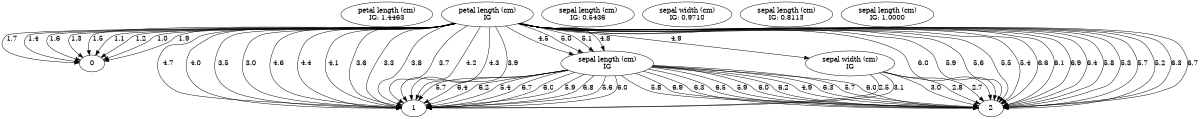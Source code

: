 // ID3 Decision Tree
digraph {
	rankdir=TB size="8,8"
	"petal length (cm)
IG: 1.4463"
	0
	"petal length (cm)
IG":" 1.4463" -> 0 [label=1.7]
	0
	"petal length (cm)
IG":" 1.4463" -> 0 [label=1.4]
	0
	"petal length (cm)
IG":" 1.4463" -> 0 [label=1.6]
	0
	"petal length (cm)
IG":" 1.4463" -> 0 [label=1.3]
	0
	"petal length (cm)
IG":" 1.4463" -> 0 [label=1.5]
	0
	"petal length (cm)
IG":" 1.4463" -> 0 [label=1.1]
	0
	"petal length (cm)
IG":" 1.4463" -> 0 [label=1.2]
	0
	"petal length (cm)
IG":" 1.4463" -> 0 [label=1.0]
	0
	"petal length (cm)
IG":" 1.4463" -> 0 [label=1.9]
	1
	"petal length (cm)
IG":" 1.4463" -> 1 [label=4.7]
	"sepal length (cm)
IG: 0.5436"
	"petal length (cm)
IG":" 1.4463" -> "sepal length (cm)
IG":" 0.5436" [label=4.5]
	2
	"sepal length (cm)
IG":" 0.5436" -> 2 [label=4.9]
	1
	"sepal length (cm)
IG":" 0.5436" -> 1 [label=5.6]
	1
	"sepal length (cm)
IG":" 0.5436" -> 1 [label=6.0]
	1
	"sepal length (cm)
IG":" 0.5436" -> 1 [label=5.7]
	1
	"sepal length (cm)
IG":" 0.5436" -> 1 [label=6.4]
	1
	"sepal length (cm)
IG":" 0.5436" -> 1 [label=6.2]
	1
	"sepal length (cm)
IG":" 0.5436" -> 1 [label=5.4]
	"sepal width (cm)
IG: 0.9710"
	"petal length (cm)
IG":" 1.4463" -> "sepal width (cm)
IG":" 0.9710" [label=4.9]
	1
	"sepal width (cm)
IG":" 0.9710" -> 1 [label=2.5]
	2
	"sepal width (cm)
IG":" 0.9710" -> 2 [label=3.0]
	1
	"sepal width (cm)
IG":" 0.9710" -> 1 [label=3.1]
	2
	"sepal width (cm)
IG":" 0.9710" -> 2 [label=2.8]
	2
	"sepal width (cm)
IG":" 0.9710" -> 2 [label=2.7]
	1
	"petal length (cm)
IG":" 1.4463" -> 1 [label=4.0]
	"sepal length (cm)
IG: 0.8113"
	"petal length (cm)
IG":" 1.4463" -> "sepal length (cm)
IG":" 0.8113" [label=5.0]
	2
	"sepal length (cm)
IG":" 0.8113" -> 2 [label=6.3]
	2
	"sepal length (cm)
IG":" 0.8113" -> 2 [label=5.7]
	1
	"sepal length (cm)
IG":" 0.8113" -> 1 [label=6.7]
	2
	"sepal length (cm)
IG":" 0.8113" -> 2 [label=6.0]
	2
	"petal length (cm)
IG":" 1.4463" -> 2 [label=6.0]
	1
	"petal length (cm)
IG":" 1.4463" -> 1 [label=3.5]
	1
	"petal length (cm)
IG":" 1.4463" -> 1 [label=3.0]
	1
	"petal length (cm)
IG":" 1.4463" -> 1 [label=4.6]
	1
	"petal length (cm)
IG":" 1.4463" -> 1 [label=4.4]
	1
	"petal length (cm)
IG":" 1.4463" -> 1 [label=4.1]
	"sepal length (cm)
IG: 0.5436"
	"petal length (cm)
IG":" 1.4463" -> "sepal length (cm)
IG":" 0.5436" [label=5.1]
	2
	"sepal length (cm)
IG":" 0.5436" -> 2 [label=5.8]
	2
	"sepal length (cm)
IG":" 0.5436" -> 2 [label=6.9]
	2
	"sepal length (cm)
IG":" 0.5436" -> 2 [label=6.3]
	1
	"sepal length (cm)
IG":" 0.5436" -> 1 [label=6.0]
	2
	"sepal length (cm)
IG":" 0.5436" -> 2 [label=6.5]
	2
	"sepal length (cm)
IG":" 0.5436" -> 2 [label=5.9]
	2
	"petal length (cm)
IG":" 1.4463" -> 2 [label=5.9]
	2
	"petal length (cm)
IG":" 1.4463" -> 2 [label=5.6]
	2
	"petal length (cm)
IG":" 1.4463" -> 2 [label=5.5]
	2
	"petal length (cm)
IG":" 1.4463" -> 2 [label=5.4]
	2
	"petal length (cm)
IG":" 1.4463" -> 2 [label=6.6]
	2
	"petal length (cm)
IG":" 1.4463" -> 2 [label=6.1]
	2
	"petal length (cm)
IG":" 1.4463" -> 2 [label=6.9]
	2
	"petal length (cm)
IG":" 1.4463" -> 2 [label=6.4]
	1
	"petal length (cm)
IG":" 1.4463" -> 1 [label=3.6]
	1
	"petal length (cm)
IG":" 1.4463" -> 1 [label=3.3]
	1
	"petal length (cm)
IG":" 1.4463" -> 1 [label=3.8]
	1
	"petal length (cm)
IG":" 1.4463" -> 1 [label=3.7]
	1
	"petal length (cm)
IG":" 1.4463" -> 1 [label=4.2]
	"sepal length (cm)
IG: 1.0000"
	"petal length (cm)
IG":" 1.4463" -> "sepal length (cm)
IG":" 1.0000" [label=4.8]
	2
	"sepal length (cm)
IG":" 1.0000" -> 2 [label=6.0]
	1
	"sepal length (cm)
IG":" 1.0000" -> 1 [label=5.9]
	1
	"sepal length (cm)
IG":" 1.0000" -> 1 [label=6.8]
	2
	"sepal length (cm)
IG":" 1.0000" -> 2 [label=6.2]
	1
	"petal length (cm)
IG":" 1.4463" -> 1 [label=4.3]
	2
	"petal length (cm)
IG":" 1.4463" -> 2 [label=5.8]
	2
	"petal length (cm)
IG":" 1.4463" -> 2 [label=5.3]
	2
	"petal length (cm)
IG":" 1.4463" -> 2 [label=5.7]
	2
	"petal length (cm)
IG":" 1.4463" -> 2 [label=5.2]
	2
	"petal length (cm)
IG":" 1.4463" -> 2 [label=6.3]
	2
	"petal length (cm)
IG":" 1.4463" -> 2 [label=6.7]
	1
	"petal length (cm)
IG":" 1.4463" -> 1 [label=3.9]
}
